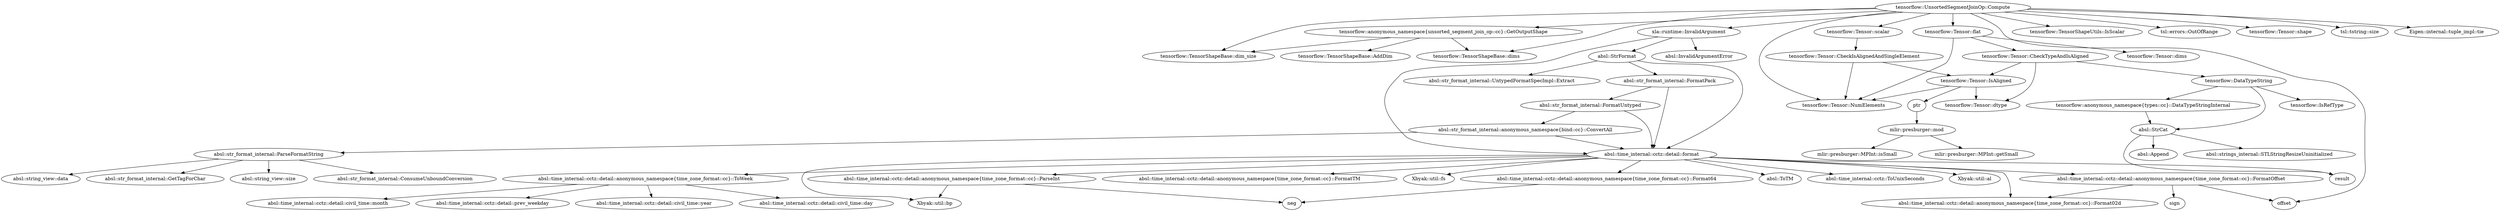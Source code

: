 strict digraph  {
"tensorflow::UnsortedSegmentJoinOp::Compute";
"tensorflow::TensorShapeBase::dim_size";
"tensorflow::TensorShapeBase::dims";
"tensorflow::Tensor::flat";
"tensorflow::Tensor::CheckTypeAndIsAligned";
"tensorflow::DataTypeString";
"tensorflow::anonymous_namespace\{types::cc\}::DataTypeStringInternal";
"absl::StrCat";
"absl::Append";
"result";
"absl::strings_internal::STLStringResizeUninitialized";
"tensorflow::IsRefType";
"tensorflow::Tensor::dtype";
"tensorflow::Tensor::IsAligned";
"tensorflow::Tensor::NumElements";
"ptr";
"mlir::presburger::mod";
"mlir::presburger::MPInt::getSmall";
"mlir::presburger::MPInt::isSmall";
"tensorflow::Tensor::dims";
"tensorflow::anonymous_namespace\{unsorted_segment_join_op::cc\}::GetOutputShape";
"tensorflow::TensorShapeBase::AddDim";
"xla::runtime::InvalidArgument";
"absl::time_internal::cctz::detail::format";
"Xbyak::util::al";
"Xbyak::util::bp";
"absl::time_internal::cctz::detail::anonymous_namespace\{time_zone_format::cc\}::Format02d";
"absl::time_internal::cctz::detail::anonymous_namespace\{time_zone_format::cc\}::Format64";
"neg";
"absl::time_internal::cctz::detail::anonymous_namespace\{time_zone_format::cc\}::FormatOffset";
"offset";
"sign";
"absl::time_internal::cctz::detail::anonymous_namespace\{time_zone_format::cc\}::FormatTM";
"Xbyak::util::fs";
"absl::time_internal::cctz::detail::anonymous_namespace\{time_zone_format::cc\}::ParseInt";
"absl::ToTM";
"absl::time_internal::cctz::ToUnixSeconds";
"absl::time_internal::cctz::detail::anonymous_namespace\{time_zone_format::cc\}::ToWeek";
"absl::time_internal::cctz::detail::civil_time::day";
"absl::time_internal::cctz::detail::civil_time::month";
"absl::time_internal::cctz::detail::prev_weekday";
"absl::time_internal::cctz::detail::civil_time::year";
"absl::InvalidArgumentError";
"absl::StrFormat";
"absl::str_format_internal::UntypedFormatSpecImpl::Extract";
"absl::str_format_internal::FormatPack";
"absl::str_format_internal::FormatUntyped";
"absl::str_format_internal::anonymous_namespace\{bind::cc\}::ConvertAll";
"absl::str_format_internal::ParseFormatString";
"absl::str_format_internal::ConsumeUnboundConversion";
"absl::string_view::data";
"absl::str_format_internal::GetTagForChar";
"absl::string_view::size";
"tensorflow::TensorShapeUtils::IsScalar";
"tsl::errors::OutOfRange";
"tensorflow::Tensor::scalar";
"tensorflow::Tensor::CheckIsAlignedAndSingleElement";
"tensorflow::Tensor::shape";
"tsl::tstring::size";
"Eigen::internal::tuple_impl::tie";
"tensorflow::UnsortedSegmentJoinOp::Compute" -> "tensorflow::TensorShapeBase::dim_size";
"tensorflow::UnsortedSegmentJoinOp::Compute" -> "tensorflow::TensorShapeBase::dims";
"tensorflow::UnsortedSegmentJoinOp::Compute" -> "tensorflow::Tensor::flat";
"tensorflow::UnsortedSegmentJoinOp::Compute" -> "tensorflow::anonymous_namespace\{unsorted_segment_join_op::cc\}::GetOutputShape";
"tensorflow::UnsortedSegmentJoinOp::Compute" -> "xla::runtime::InvalidArgument";
"tensorflow::UnsortedSegmentJoinOp::Compute" -> "tensorflow::TensorShapeUtils::IsScalar";
"tensorflow::UnsortedSegmentJoinOp::Compute" -> "tensorflow::Tensor::NumElements";
"tensorflow::UnsortedSegmentJoinOp::Compute" -> "offset";
"tensorflow::UnsortedSegmentJoinOp::Compute" -> "tsl::errors::OutOfRange";
"tensorflow::UnsortedSegmentJoinOp::Compute" -> "tensorflow::Tensor::scalar";
"tensorflow::UnsortedSegmentJoinOp::Compute" -> "tensorflow::Tensor::shape";
"tensorflow::UnsortedSegmentJoinOp::Compute" -> "tsl::tstring::size";
"tensorflow::UnsortedSegmentJoinOp::Compute" -> "Eigen::internal::tuple_impl::tie";
"tensorflow::Tensor::flat" -> "tensorflow::Tensor::CheckTypeAndIsAligned";
"tensorflow::Tensor::flat" -> "tensorflow::Tensor::dims";
"tensorflow::Tensor::flat" -> "tensorflow::Tensor::NumElements";
"tensorflow::Tensor::CheckTypeAndIsAligned" -> "tensorflow::DataTypeString";
"tensorflow::Tensor::CheckTypeAndIsAligned" -> "tensorflow::Tensor::dtype";
"tensorflow::Tensor::CheckTypeAndIsAligned" -> "tensorflow::Tensor::IsAligned";
"tensorflow::DataTypeString" -> "tensorflow::anonymous_namespace\{types::cc\}::DataTypeStringInternal";
"tensorflow::DataTypeString" -> "tensorflow::IsRefType";
"tensorflow::DataTypeString" -> "absl::StrCat";
"tensorflow::anonymous_namespace\{types::cc\}::DataTypeStringInternal" -> "absl::StrCat";
"absl::StrCat" -> "absl::Append";
"absl::StrCat" -> "result";
"absl::StrCat" -> "absl::strings_internal::STLStringResizeUninitialized";
"tensorflow::Tensor::IsAligned" -> "tensorflow::Tensor::dtype";
"tensorflow::Tensor::IsAligned" -> "tensorflow::Tensor::NumElements";
"tensorflow::Tensor::IsAligned" -> "ptr";
"ptr" -> "mlir::presburger::mod";
"mlir::presburger::mod" -> "mlir::presburger::MPInt::getSmall";
"mlir::presburger::mod" -> "mlir::presburger::MPInt::isSmall";
"tensorflow::anonymous_namespace\{unsorted_segment_join_op::cc\}::GetOutputShape" -> "tensorflow::TensorShapeBase::AddDim";
"tensorflow::anonymous_namespace\{unsorted_segment_join_op::cc\}::GetOutputShape" -> "tensorflow::TensorShapeBase::dim_size";
"tensorflow::anonymous_namespace\{unsorted_segment_join_op::cc\}::GetOutputShape" -> "tensorflow::TensorShapeBase::dims";
"xla::runtime::InvalidArgument" -> "absl::time_internal::cctz::detail::format";
"xla::runtime::InvalidArgument" -> "absl::InvalidArgumentError";
"xla::runtime::InvalidArgument" -> "absl::StrFormat";
"absl::time_internal::cctz::detail::format" -> "Xbyak::util::al";
"absl::time_internal::cctz::detail::format" -> "Xbyak::util::bp";
"absl::time_internal::cctz::detail::format" -> "absl::time_internal::cctz::detail::anonymous_namespace\{time_zone_format::cc\}::Format02d";
"absl::time_internal::cctz::detail::format" -> "absl::time_internal::cctz::detail::anonymous_namespace\{time_zone_format::cc\}::Format64";
"absl::time_internal::cctz::detail::format" -> "absl::time_internal::cctz::detail::anonymous_namespace\{time_zone_format::cc\}::FormatOffset";
"absl::time_internal::cctz::detail::format" -> "absl::time_internal::cctz::detail::anonymous_namespace\{time_zone_format::cc\}::FormatTM";
"absl::time_internal::cctz::detail::format" -> "Xbyak::util::fs";
"absl::time_internal::cctz::detail::format" -> "absl::time_internal::cctz::detail::anonymous_namespace\{time_zone_format::cc\}::ParseInt";
"absl::time_internal::cctz::detail::format" -> "result";
"absl::time_internal::cctz::detail::format" -> "absl::ToTM";
"absl::time_internal::cctz::detail::format" -> "absl::time_internal::cctz::ToUnixSeconds";
"absl::time_internal::cctz::detail::format" -> "absl::time_internal::cctz::detail::anonymous_namespace\{time_zone_format::cc\}::ToWeek";
"absl::time_internal::cctz::detail::anonymous_namespace\{time_zone_format::cc\}::Format64" -> "neg";
"absl::time_internal::cctz::detail::anonymous_namespace\{time_zone_format::cc\}::FormatOffset" -> "absl::time_internal::cctz::detail::anonymous_namespace\{time_zone_format::cc\}::Format02d";
"absl::time_internal::cctz::detail::anonymous_namespace\{time_zone_format::cc\}::FormatOffset" -> "offset";
"absl::time_internal::cctz::detail::anonymous_namespace\{time_zone_format::cc\}::FormatOffset" -> "sign";
"absl::time_internal::cctz::detail::anonymous_namespace\{time_zone_format::cc\}::ParseInt" -> "Xbyak::util::bp";
"absl::time_internal::cctz::detail::anonymous_namespace\{time_zone_format::cc\}::ParseInt" -> "neg";
"absl::time_internal::cctz::detail::anonymous_namespace\{time_zone_format::cc\}::ToWeek" -> "absl::time_internal::cctz::detail::civil_time::day";
"absl::time_internal::cctz::detail::anonymous_namespace\{time_zone_format::cc\}::ToWeek" -> "absl::time_internal::cctz::detail::civil_time::month";
"absl::time_internal::cctz::detail::anonymous_namespace\{time_zone_format::cc\}::ToWeek" -> "absl::time_internal::cctz::detail::prev_weekday";
"absl::time_internal::cctz::detail::anonymous_namespace\{time_zone_format::cc\}::ToWeek" -> "absl::time_internal::cctz::detail::civil_time::year";
"absl::StrFormat" -> "absl::str_format_internal::UntypedFormatSpecImpl::Extract";
"absl::StrFormat" -> "absl::time_internal::cctz::detail::format";
"absl::StrFormat" -> "absl::str_format_internal::FormatPack";
"absl::str_format_internal::FormatPack" -> "absl::time_internal::cctz::detail::format";
"absl::str_format_internal::FormatPack" -> "absl::str_format_internal::FormatUntyped";
"absl::str_format_internal::FormatUntyped" -> "absl::str_format_internal::anonymous_namespace\{bind::cc\}::ConvertAll";
"absl::str_format_internal::FormatUntyped" -> "absl::time_internal::cctz::detail::format";
"absl::str_format_internal::anonymous_namespace\{bind::cc\}::ConvertAll" -> "absl::time_internal::cctz::detail::format";
"absl::str_format_internal::anonymous_namespace\{bind::cc\}::ConvertAll" -> "absl::str_format_internal::ParseFormatString";
"absl::str_format_internal::ParseFormatString" -> "absl::str_format_internal::ConsumeUnboundConversion";
"absl::str_format_internal::ParseFormatString" -> "absl::string_view::data";
"absl::str_format_internal::ParseFormatString" -> "absl::str_format_internal::GetTagForChar";
"absl::str_format_internal::ParseFormatString" -> "absl::string_view::size";
"tensorflow::Tensor::scalar" -> "tensorflow::Tensor::CheckIsAlignedAndSingleElement";
"tensorflow::Tensor::CheckIsAlignedAndSingleElement" -> "tensorflow::Tensor::IsAligned";
"tensorflow::Tensor::CheckIsAlignedAndSingleElement" -> "tensorflow::Tensor::NumElements";
}
